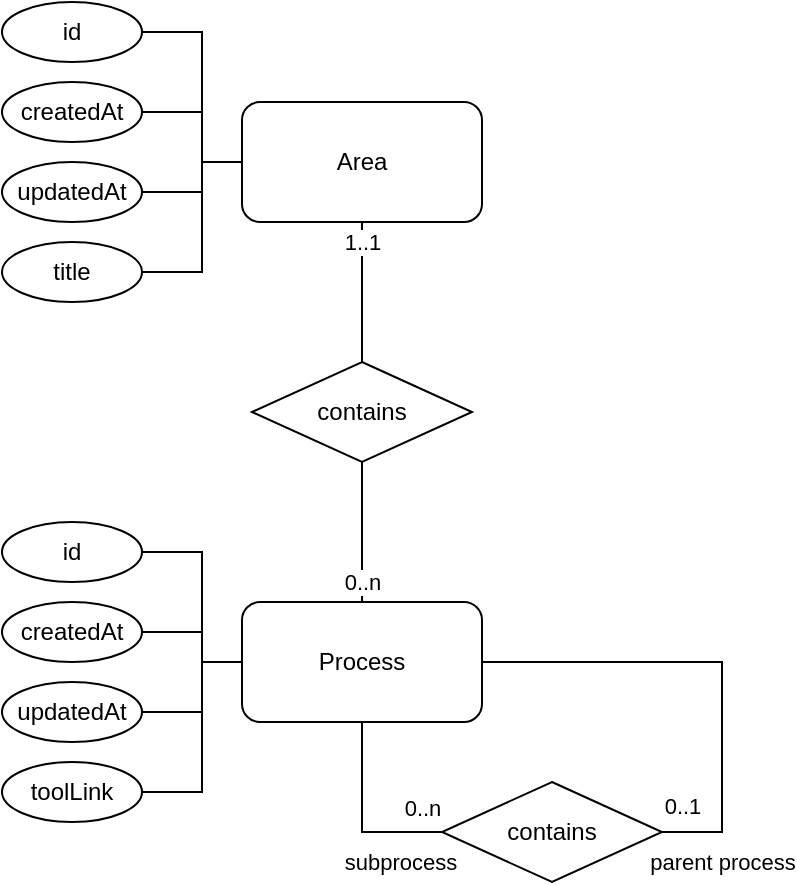 <mxfile version="24.2.0" type="device">
  <diagram name="Page-1" id="nJH6QCOLpfoDqpIx2mv3">
    <mxGraphModel dx="1235" dy="614" grid="1" gridSize="10" guides="1" tooltips="1" connect="1" arrows="1" fold="1" page="1" pageScale="1" pageWidth="850" pageHeight="1100" math="0" shadow="0">
      <root>
        <mxCell id="0" />
        <mxCell id="1" parent="0" />
        <mxCell id="OcXgSmBTbRq5eW18jd0P-3" value="" style="group" vertex="1" connectable="0" parent="1">
          <mxGeometry x="240" y="240" width="360" height="440" as="geometry" />
        </mxCell>
        <mxCell id="6QGiWb-6G0N20bu_WWN0-31" style="edgeStyle=orthogonalEdgeStyle;rounded=0;orthogonalLoop=1;jettySize=auto;html=1;endArrow=none;endFill=0;" parent="OcXgSmBTbRq5eW18jd0P-3" source="6QGiWb-6G0N20bu_WWN0-12" target="6QGiWb-6G0N20bu_WWN0-14" edge="1">
          <mxGeometry relative="1" as="geometry" />
        </mxCell>
        <mxCell id="6QGiWb-6G0N20bu_WWN0-46" value="1..1" style="edgeLabel;html=1;align=center;verticalAlign=middle;resizable=0;points=[];" parent="6QGiWb-6G0N20bu_WWN0-31" vertex="1" connectable="0">
          <mxGeometry x="-0.04" y="-1" relative="1" as="geometry">
            <mxPoint x="1" y="-24" as="offset" />
          </mxGeometry>
        </mxCell>
        <mxCell id="6QGiWb-6G0N20bu_WWN0-40" style="edgeStyle=orthogonalEdgeStyle;rounded=0;orthogonalLoop=1;jettySize=auto;html=1;endArrow=none;endFill=0;" parent="OcXgSmBTbRq5eW18jd0P-3" source="6QGiWb-6G0N20bu_WWN0-12" target="6QGiWb-6G0N20bu_WWN0-17" edge="1">
          <mxGeometry relative="1" as="geometry">
            <Array as="points">
              <mxPoint x="100" y="80" />
              <mxPoint x="100" y="15" />
            </Array>
          </mxGeometry>
        </mxCell>
        <mxCell id="6QGiWb-6G0N20bu_WWN0-41" style="edgeStyle=orthogonalEdgeStyle;rounded=0;orthogonalLoop=1;jettySize=auto;html=1;endArrow=none;endFill=0;" parent="OcXgSmBTbRq5eW18jd0P-3" source="6QGiWb-6G0N20bu_WWN0-12" target="6QGiWb-6G0N20bu_WWN0-19" edge="1">
          <mxGeometry relative="1" as="geometry">
            <Array as="points">
              <mxPoint x="100" y="80" />
              <mxPoint x="100" y="55" />
            </Array>
          </mxGeometry>
        </mxCell>
        <mxCell id="6QGiWb-6G0N20bu_WWN0-42" style="edgeStyle=orthogonalEdgeStyle;rounded=0;orthogonalLoop=1;jettySize=auto;html=1;endArrow=none;endFill=0;" parent="OcXgSmBTbRq5eW18jd0P-3" source="6QGiWb-6G0N20bu_WWN0-12" target="6QGiWb-6G0N20bu_WWN0-16" edge="1">
          <mxGeometry relative="1" as="geometry">
            <Array as="points">
              <mxPoint x="100" y="80" />
              <mxPoint x="100" y="95" />
            </Array>
          </mxGeometry>
        </mxCell>
        <mxCell id="6QGiWb-6G0N20bu_WWN0-43" style="edgeStyle=orthogonalEdgeStyle;rounded=0;orthogonalLoop=1;jettySize=auto;html=1;endArrow=none;endFill=0;" parent="OcXgSmBTbRq5eW18jd0P-3" source="6QGiWb-6G0N20bu_WWN0-12" target="6QGiWb-6G0N20bu_WWN0-18" edge="1">
          <mxGeometry relative="1" as="geometry">
            <Array as="points">
              <mxPoint x="100" y="80" />
              <mxPoint x="100" y="135" />
            </Array>
          </mxGeometry>
        </mxCell>
        <mxCell id="6QGiWb-6G0N20bu_WWN0-12" value="Area" style="rounded=1;whiteSpace=wrap;html=1;" parent="OcXgSmBTbRq5eW18jd0P-3" vertex="1">
          <mxGeometry x="120" y="50" width="120" height="60" as="geometry" />
        </mxCell>
        <mxCell id="6QGiWb-6G0N20bu_WWN0-33" style="edgeStyle=orthogonalEdgeStyle;rounded=0;orthogonalLoop=1;jettySize=auto;html=1;endArrow=none;endFill=0;" parent="OcXgSmBTbRq5eW18jd0P-3" source="6QGiWb-6G0N20bu_WWN0-13" target="6QGiWb-6G0N20bu_WWN0-32" edge="1">
          <mxGeometry relative="1" as="geometry">
            <Array as="points">
              <mxPoint x="360" y="330" />
              <mxPoint x="360" y="415" />
            </Array>
          </mxGeometry>
        </mxCell>
        <mxCell id="6QGiWb-6G0N20bu_WWN0-47" value="0..1" style="edgeLabel;html=1;align=center;verticalAlign=middle;resizable=0;points=[];" parent="6QGiWb-6G0N20bu_WWN0-33" vertex="1" connectable="0">
          <mxGeometry x="0.199" y="-1" relative="1" as="geometry">
            <mxPoint x="-19" y="51" as="offset" />
          </mxGeometry>
        </mxCell>
        <mxCell id="6QGiWb-6G0N20bu_WWN0-35" style="edgeStyle=orthogonalEdgeStyle;rounded=0;orthogonalLoop=1;jettySize=auto;html=1;endArrow=none;endFill=0;" parent="OcXgSmBTbRq5eW18jd0P-3" source="6QGiWb-6G0N20bu_WWN0-13" target="6QGiWb-6G0N20bu_WWN0-25" edge="1">
          <mxGeometry relative="1" as="geometry">
            <Array as="points">
              <mxPoint x="100" y="330" />
              <mxPoint x="100" y="275" />
            </Array>
          </mxGeometry>
        </mxCell>
        <mxCell id="6QGiWb-6G0N20bu_WWN0-36" style="edgeStyle=orthogonalEdgeStyle;rounded=0;orthogonalLoop=1;jettySize=auto;html=1;endArrow=none;endFill=0;" parent="OcXgSmBTbRq5eW18jd0P-3" source="6QGiWb-6G0N20bu_WWN0-13" target="6QGiWb-6G0N20bu_WWN0-27" edge="1">
          <mxGeometry relative="1" as="geometry">
            <Array as="points">
              <mxPoint x="100" y="330" />
              <mxPoint x="100" y="315" />
            </Array>
          </mxGeometry>
        </mxCell>
        <mxCell id="6QGiWb-6G0N20bu_WWN0-37" style="edgeStyle=orthogonalEdgeStyle;rounded=0;orthogonalLoop=1;jettySize=auto;html=1;endArrow=none;endFill=0;" parent="OcXgSmBTbRq5eW18jd0P-3" source="6QGiWb-6G0N20bu_WWN0-13" target="6QGiWb-6G0N20bu_WWN0-24" edge="1">
          <mxGeometry relative="1" as="geometry">
            <Array as="points">
              <mxPoint x="100" y="330" />
              <mxPoint x="100" y="355" />
            </Array>
          </mxGeometry>
        </mxCell>
        <mxCell id="6QGiWb-6G0N20bu_WWN0-38" style="edgeStyle=orthogonalEdgeStyle;rounded=0;orthogonalLoop=1;jettySize=auto;html=1;endArrow=none;endFill=0;" parent="OcXgSmBTbRq5eW18jd0P-3" source="6QGiWb-6G0N20bu_WWN0-13" target="6QGiWb-6G0N20bu_WWN0-26" edge="1">
          <mxGeometry relative="1" as="geometry">
            <Array as="points">
              <mxPoint x="100" y="330" />
              <mxPoint x="100" y="395" />
            </Array>
          </mxGeometry>
        </mxCell>
        <mxCell id="6QGiWb-6G0N20bu_WWN0-13" value="Process" style="rounded=1;whiteSpace=wrap;html=1;" parent="OcXgSmBTbRq5eW18jd0P-3" vertex="1">
          <mxGeometry x="120" y="300" width="120" height="60" as="geometry" />
        </mxCell>
        <mxCell id="6QGiWb-6G0N20bu_WWN0-30" style="edgeStyle=orthogonalEdgeStyle;rounded=0;orthogonalLoop=1;jettySize=auto;html=1;endArrow=none;endFill=0;" parent="OcXgSmBTbRq5eW18jd0P-3" source="6QGiWb-6G0N20bu_WWN0-14" target="6QGiWb-6G0N20bu_WWN0-13" edge="1">
          <mxGeometry relative="1" as="geometry" />
        </mxCell>
        <mxCell id="6QGiWb-6G0N20bu_WWN0-45" value="0..n" style="edgeLabel;html=1;align=center;verticalAlign=middle;resizable=0;points=[];" parent="6QGiWb-6G0N20bu_WWN0-30" vertex="1" connectable="0">
          <mxGeometry x="0.746" relative="1" as="geometry">
            <mxPoint y="-1" as="offset" />
          </mxGeometry>
        </mxCell>
        <mxCell id="6QGiWb-6G0N20bu_WWN0-14" value="contains" style="rhombus;whiteSpace=wrap;html=1;" parent="OcXgSmBTbRq5eW18jd0P-3" vertex="1">
          <mxGeometry x="125" y="180" width="110" height="50" as="geometry" />
        </mxCell>
        <mxCell id="6QGiWb-6G0N20bu_WWN0-28" value="" style="group" parent="OcXgSmBTbRq5eW18jd0P-3" vertex="1" connectable="0">
          <mxGeometry y="260" width="70" height="150" as="geometry" />
        </mxCell>
        <mxCell id="6QGiWb-6G0N20bu_WWN0-24" value="updatedAt" style="ellipse;whiteSpace=wrap;html=1;" parent="6QGiWb-6G0N20bu_WWN0-28" vertex="1">
          <mxGeometry y="80" width="70" height="30" as="geometry" />
        </mxCell>
        <mxCell id="6QGiWb-6G0N20bu_WWN0-25" value="id" style="ellipse;whiteSpace=wrap;html=1;" parent="6QGiWb-6G0N20bu_WWN0-28" vertex="1">
          <mxGeometry width="70" height="30" as="geometry" />
        </mxCell>
        <mxCell id="6QGiWb-6G0N20bu_WWN0-26" value="toolLink" style="ellipse;whiteSpace=wrap;html=1;" parent="6QGiWb-6G0N20bu_WWN0-28" vertex="1">
          <mxGeometry y="120" width="70" height="30" as="geometry" />
        </mxCell>
        <mxCell id="6QGiWb-6G0N20bu_WWN0-27" value="createdAt" style="ellipse;whiteSpace=wrap;html=1;" parent="6QGiWb-6G0N20bu_WWN0-28" vertex="1">
          <mxGeometry y="40" width="70" height="30" as="geometry" />
        </mxCell>
        <mxCell id="6QGiWb-6G0N20bu_WWN0-29" value="" style="group" parent="OcXgSmBTbRq5eW18jd0P-3" vertex="1" connectable="0">
          <mxGeometry width="70" height="150" as="geometry" />
        </mxCell>
        <mxCell id="6QGiWb-6G0N20bu_WWN0-16" value="updatedAt" style="ellipse;whiteSpace=wrap;html=1;" parent="6QGiWb-6G0N20bu_WWN0-29" vertex="1">
          <mxGeometry y="80" width="70" height="30" as="geometry" />
        </mxCell>
        <mxCell id="6QGiWb-6G0N20bu_WWN0-17" value="id" style="ellipse;whiteSpace=wrap;html=1;" parent="6QGiWb-6G0N20bu_WWN0-29" vertex="1">
          <mxGeometry width="70" height="30" as="geometry" />
        </mxCell>
        <mxCell id="6QGiWb-6G0N20bu_WWN0-18" value="title" style="ellipse;whiteSpace=wrap;html=1;" parent="6QGiWb-6G0N20bu_WWN0-29" vertex="1">
          <mxGeometry y="120" width="70" height="30" as="geometry" />
        </mxCell>
        <mxCell id="6QGiWb-6G0N20bu_WWN0-19" value="createdAt" style="ellipse;whiteSpace=wrap;html=1;" parent="6QGiWb-6G0N20bu_WWN0-29" vertex="1">
          <mxGeometry y="40" width="70" height="30" as="geometry" />
        </mxCell>
        <mxCell id="6QGiWb-6G0N20bu_WWN0-34" style="edgeStyle=orthogonalEdgeStyle;rounded=0;orthogonalLoop=1;jettySize=auto;html=1;endArrow=none;endFill=0;" parent="OcXgSmBTbRq5eW18jd0P-3" source="6QGiWb-6G0N20bu_WWN0-32" target="6QGiWb-6G0N20bu_WWN0-13" edge="1">
          <mxGeometry relative="1" as="geometry">
            <Array as="points">
              <mxPoint x="180" y="415" />
            </Array>
          </mxGeometry>
        </mxCell>
        <mxCell id="6QGiWb-6G0N20bu_WWN0-48" value="0..n" style="edgeLabel;html=1;align=center;verticalAlign=middle;resizable=0;points=[];" parent="6QGiWb-6G0N20bu_WWN0-34" vertex="1" connectable="0">
          <mxGeometry x="0.099" y="1" relative="1" as="geometry">
            <mxPoint x="31" as="offset" />
          </mxGeometry>
        </mxCell>
        <mxCell id="OcXgSmBTbRq5eW18jd0P-1" value="subprocess" style="edgeLabel;html=1;align=center;verticalAlign=middle;resizable=0;points=[];" vertex="1" connectable="0" parent="6QGiWb-6G0N20bu_WWN0-34">
          <mxGeometry x="-0.552" relative="1" as="geometry">
            <mxPoint y="15" as="offset" />
          </mxGeometry>
        </mxCell>
        <mxCell id="OcXgSmBTbRq5eW18jd0P-2" value="parent process" style="edgeLabel;html=1;align=center;verticalAlign=middle;resizable=0;points=[];" vertex="1" connectable="0" parent="6QGiWb-6G0N20bu_WWN0-34">
          <mxGeometry x="-0.552" relative="1" as="geometry">
            <mxPoint x="161" y="15" as="offset" />
          </mxGeometry>
        </mxCell>
        <mxCell id="6QGiWb-6G0N20bu_WWN0-32" value="contains" style="rhombus;whiteSpace=wrap;html=1;" parent="OcXgSmBTbRq5eW18jd0P-3" vertex="1">
          <mxGeometry x="220" y="390" width="110" height="50" as="geometry" />
        </mxCell>
      </root>
    </mxGraphModel>
  </diagram>
</mxfile>
